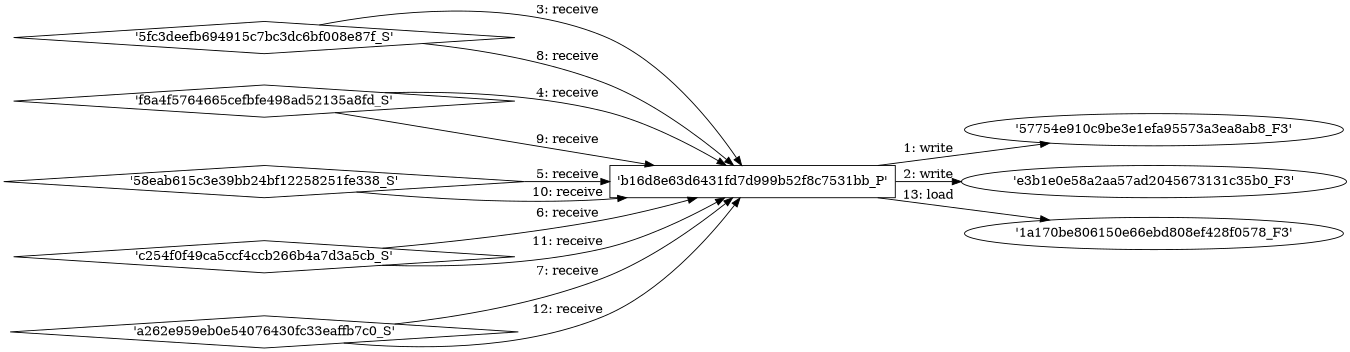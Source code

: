 digraph "D:\Learning\Paper\apt\基于CTI的攻击预警\Dataset\攻击图\ASGfromALLCTI\Vulnerability Spotlight Multiple vulnerabilities in ACD Systems Canvas Draw 5.dot" {
rankdir="LR"
size="9"
fixedsize="false"
splines="true"
nodesep=0.3
ranksep=0
fontsize=10
overlap="scalexy"
engine= "neato"
	"'57754e910c9be3e1efa95573a3ea8ab8_F3'" [node_type=file shape=ellipse]
	"'b16d8e63d6431fd7d999b52f8c7531bb_P'" [node_type=Process shape=box]
	"'b16d8e63d6431fd7d999b52f8c7531bb_P'" -> "'57754e910c9be3e1efa95573a3ea8ab8_F3'" [label="1: write"]
	"'e3b1e0e58a2aa57ad2045673131c35b0_F3'" [node_type=file shape=ellipse]
	"'b16d8e63d6431fd7d999b52f8c7531bb_P'" [node_type=Process shape=box]
	"'b16d8e63d6431fd7d999b52f8c7531bb_P'" -> "'e3b1e0e58a2aa57ad2045673131c35b0_F3'" [label="2: write"]
	"'b16d8e63d6431fd7d999b52f8c7531bb_P'" [node_type=Process shape=box]
	"'5fc3deefb694915c7bc3dc6bf008e87f_S'" [node_type=Socket shape=diamond]
	"'5fc3deefb694915c7bc3dc6bf008e87f_S'" -> "'b16d8e63d6431fd7d999b52f8c7531bb_P'" [label="3: receive"]
	"'b16d8e63d6431fd7d999b52f8c7531bb_P'" [node_type=Process shape=box]
	"'f8a4f5764665cefbfe498ad52135a8fd_S'" [node_type=Socket shape=diamond]
	"'f8a4f5764665cefbfe498ad52135a8fd_S'" -> "'b16d8e63d6431fd7d999b52f8c7531bb_P'" [label="4: receive"]
	"'b16d8e63d6431fd7d999b52f8c7531bb_P'" [node_type=Process shape=box]
	"'58eab615c3e39bb24bf12258251fe338_S'" [node_type=Socket shape=diamond]
	"'58eab615c3e39bb24bf12258251fe338_S'" -> "'b16d8e63d6431fd7d999b52f8c7531bb_P'" [label="5: receive"]
	"'b16d8e63d6431fd7d999b52f8c7531bb_P'" [node_type=Process shape=box]
	"'c254f0f49ca5ccf4ccb266b4a7d3a5cb_S'" [node_type=Socket shape=diamond]
	"'c254f0f49ca5ccf4ccb266b4a7d3a5cb_S'" -> "'b16d8e63d6431fd7d999b52f8c7531bb_P'" [label="6: receive"]
	"'b16d8e63d6431fd7d999b52f8c7531bb_P'" [node_type=Process shape=box]
	"'a262e959eb0e54076430fc33eaffb7c0_S'" [node_type=Socket shape=diamond]
	"'a262e959eb0e54076430fc33eaffb7c0_S'" -> "'b16d8e63d6431fd7d999b52f8c7531bb_P'" [label="7: receive"]
	"'b16d8e63d6431fd7d999b52f8c7531bb_P'" [node_type=Process shape=box]
	"'5fc3deefb694915c7bc3dc6bf008e87f_S'" [node_type=Socket shape=diamond]
	"'5fc3deefb694915c7bc3dc6bf008e87f_S'" -> "'b16d8e63d6431fd7d999b52f8c7531bb_P'" [label="8: receive"]
	"'b16d8e63d6431fd7d999b52f8c7531bb_P'" [node_type=Process shape=box]
	"'f8a4f5764665cefbfe498ad52135a8fd_S'" [node_type=Socket shape=diamond]
	"'f8a4f5764665cefbfe498ad52135a8fd_S'" -> "'b16d8e63d6431fd7d999b52f8c7531bb_P'" [label="9: receive"]
	"'b16d8e63d6431fd7d999b52f8c7531bb_P'" [node_type=Process shape=box]
	"'58eab615c3e39bb24bf12258251fe338_S'" [node_type=Socket shape=diamond]
	"'58eab615c3e39bb24bf12258251fe338_S'" -> "'b16d8e63d6431fd7d999b52f8c7531bb_P'" [label="10: receive"]
	"'b16d8e63d6431fd7d999b52f8c7531bb_P'" [node_type=Process shape=box]
	"'c254f0f49ca5ccf4ccb266b4a7d3a5cb_S'" [node_type=Socket shape=diamond]
	"'c254f0f49ca5ccf4ccb266b4a7d3a5cb_S'" -> "'b16d8e63d6431fd7d999b52f8c7531bb_P'" [label="11: receive"]
	"'b16d8e63d6431fd7d999b52f8c7531bb_P'" [node_type=Process shape=box]
	"'a262e959eb0e54076430fc33eaffb7c0_S'" [node_type=Socket shape=diamond]
	"'a262e959eb0e54076430fc33eaffb7c0_S'" -> "'b16d8e63d6431fd7d999b52f8c7531bb_P'" [label="12: receive"]
	"'1a170be806150e66ebd808ef428f0578_F3'" [node_type=file shape=ellipse]
	"'b16d8e63d6431fd7d999b52f8c7531bb_P'" [node_type=Process shape=box]
	"'b16d8e63d6431fd7d999b52f8c7531bb_P'" -> "'1a170be806150e66ebd808ef428f0578_F3'" [label="13: load"]
}
